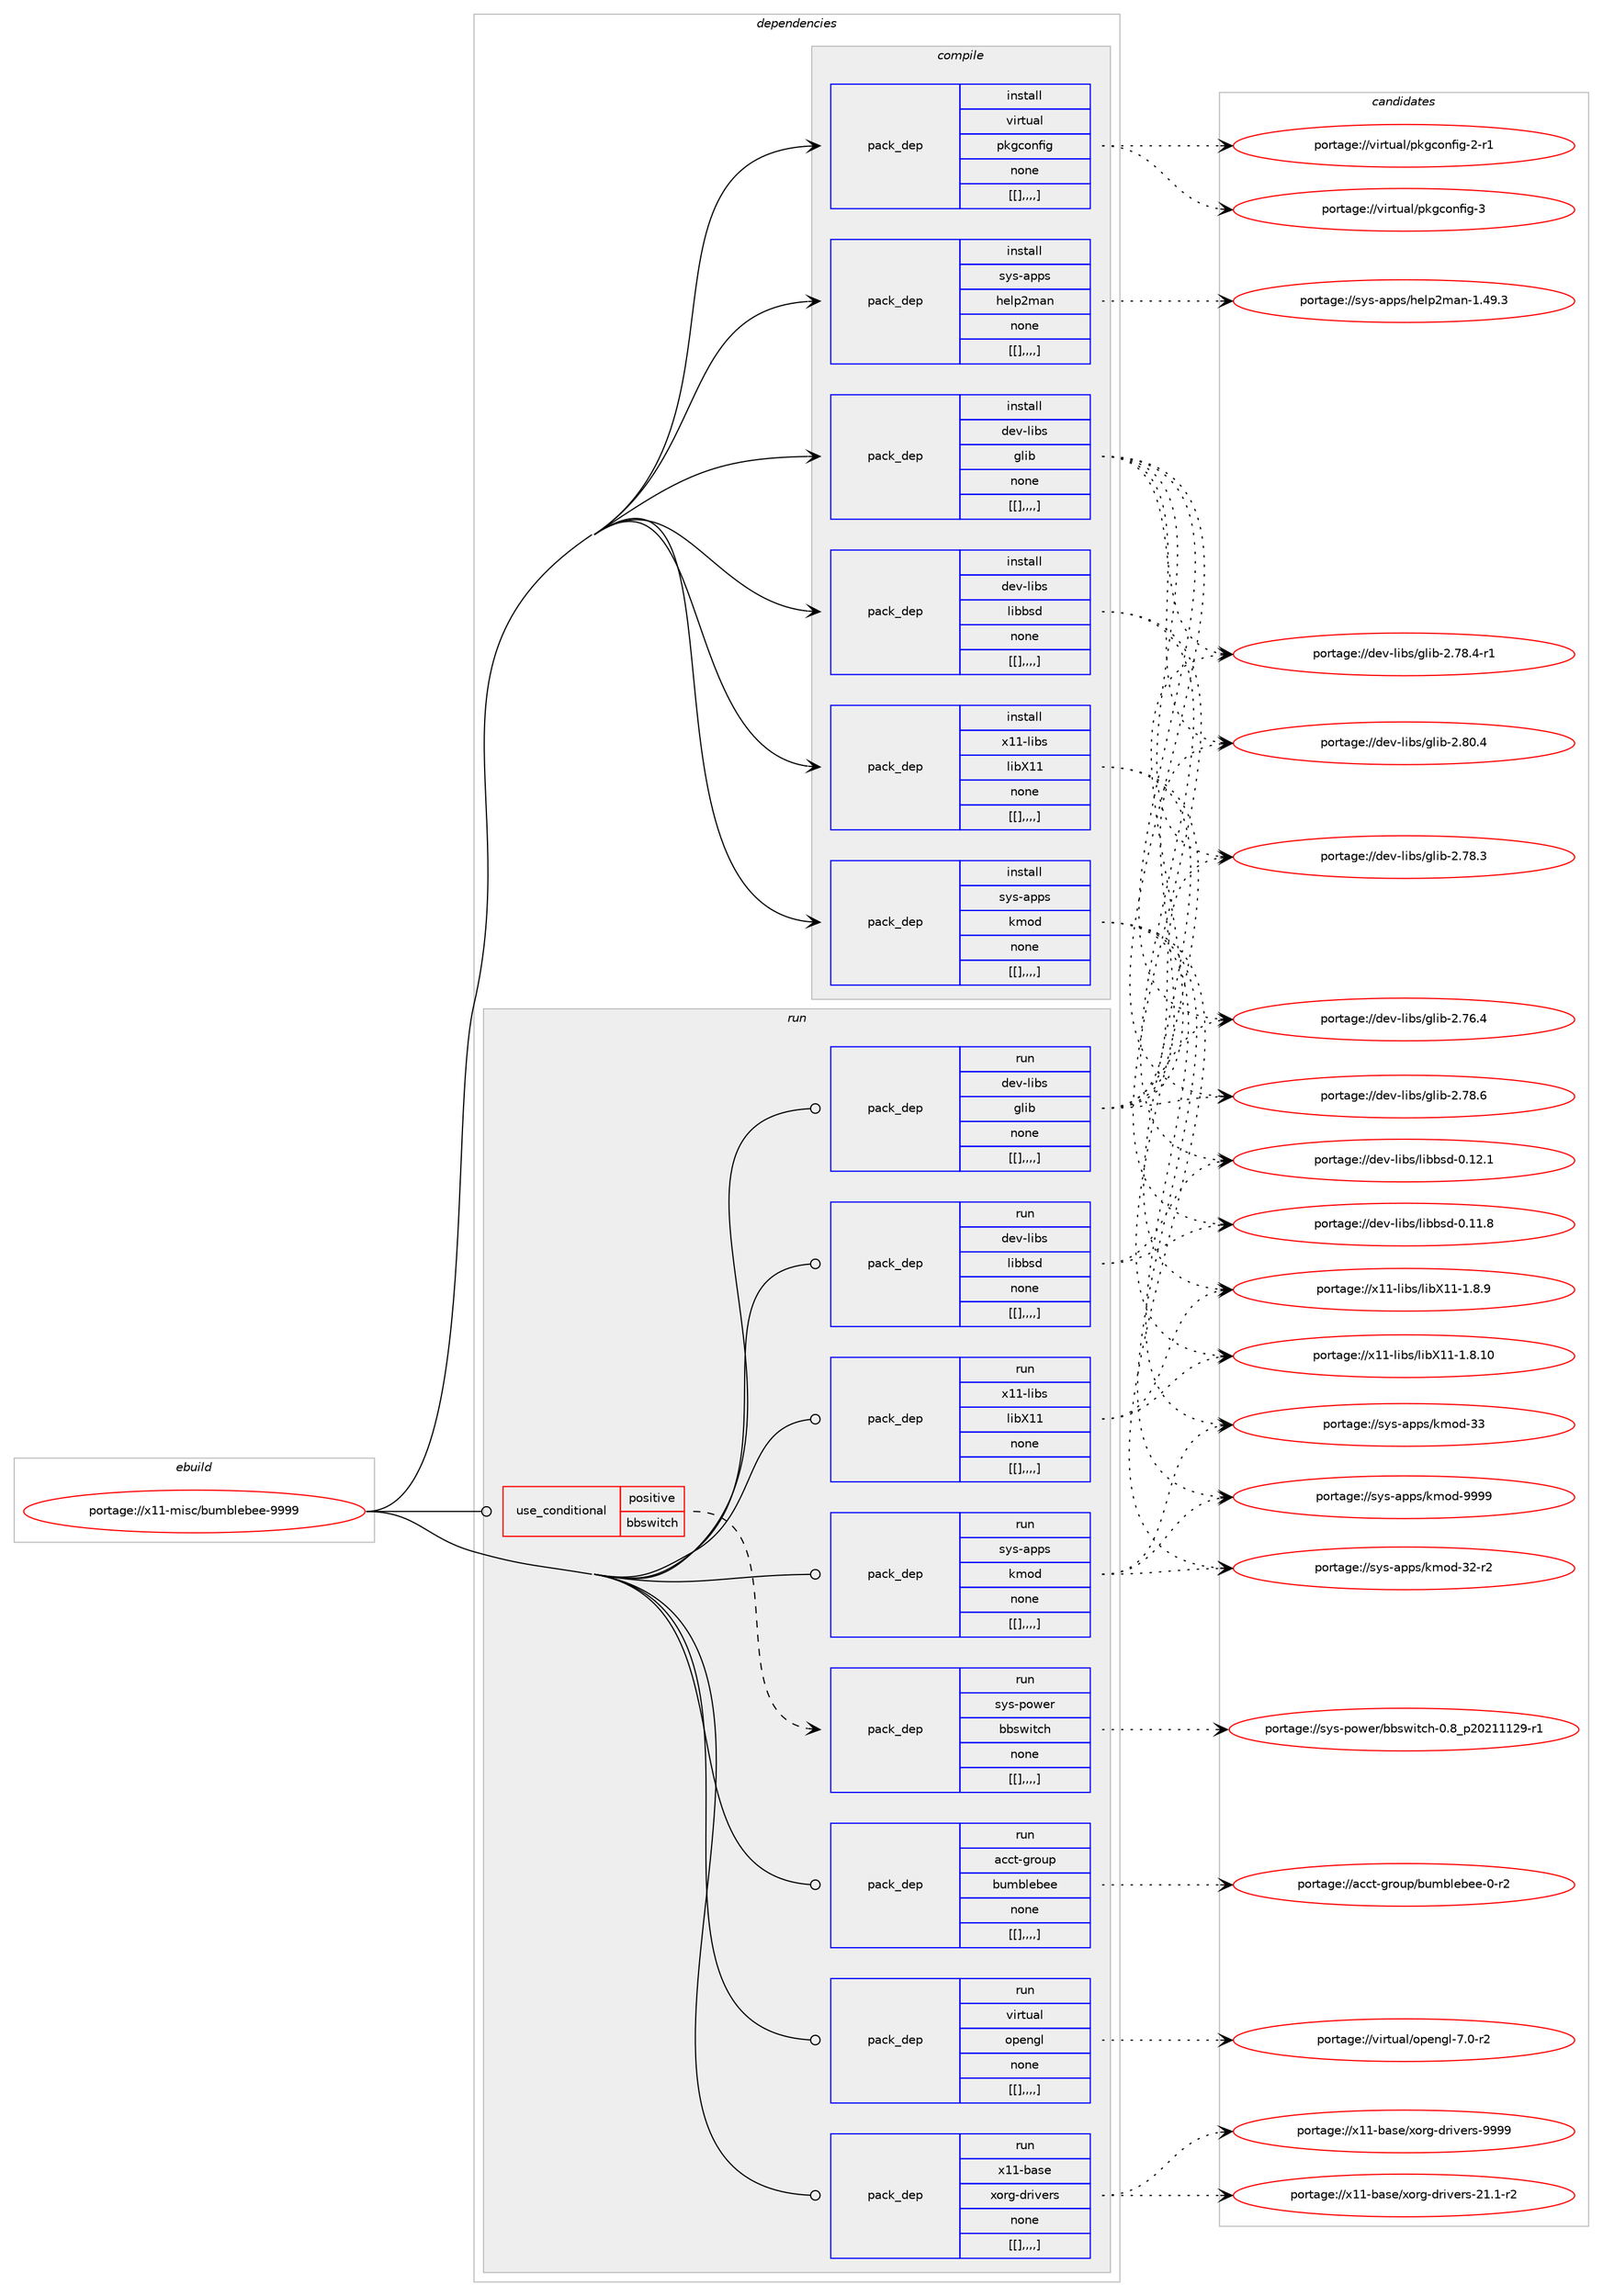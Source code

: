 digraph prolog {

# *************
# Graph options
# *************

newrank=true;
concentrate=true;
compound=true;
graph [rankdir=LR,fontname=Helvetica,fontsize=10,ranksep=1.5];#, ranksep=2.5, nodesep=0.2];
edge  [arrowhead=vee];
node  [fontname=Helvetica,fontsize=10];

# **********
# The ebuild
# **********

subgraph cluster_leftcol {
color=gray;
label=<<i>ebuild</i>>;
id [label="portage://x11-misc/bumblebee-9999", color=red, width=4, href="../x11-misc/bumblebee-9999.svg"];
}

# ****************
# The dependencies
# ****************

subgraph cluster_midcol {
color=gray;
label=<<i>dependencies</i>>;
subgraph cluster_compile {
fillcolor="#eeeeee";
style=filled;
label=<<i>compile</i>>;
subgraph pack348305 {
dependency478969 [label=<<TABLE BORDER="0" CELLBORDER="1" CELLSPACING="0" CELLPADDING="4" WIDTH="220"><TR><TD ROWSPAN="6" CELLPADDING="30">pack_dep</TD></TR><TR><TD WIDTH="110">install</TD></TR><TR><TD>dev-libs</TD></TR><TR><TD>glib</TD></TR><TR><TD>none</TD></TR><TR><TD>[[],,,,]</TD></TR></TABLE>>, shape=none, color=blue];
}
id:e -> dependency478969:w [weight=20,style="solid",arrowhead="vee"];
subgraph pack348306 {
dependency478970 [label=<<TABLE BORDER="0" CELLBORDER="1" CELLSPACING="0" CELLPADDING="4" WIDTH="220"><TR><TD ROWSPAN="6" CELLPADDING="30">pack_dep</TD></TR><TR><TD WIDTH="110">install</TD></TR><TR><TD>dev-libs</TD></TR><TR><TD>libbsd</TD></TR><TR><TD>none</TD></TR><TR><TD>[[],,,,]</TD></TR></TABLE>>, shape=none, color=blue];
}
id:e -> dependency478970:w [weight=20,style="solid",arrowhead="vee"];
subgraph pack348307 {
dependency478971 [label=<<TABLE BORDER="0" CELLBORDER="1" CELLSPACING="0" CELLPADDING="4" WIDTH="220"><TR><TD ROWSPAN="6" CELLPADDING="30">pack_dep</TD></TR><TR><TD WIDTH="110">install</TD></TR><TR><TD>sys-apps</TD></TR><TR><TD>help2man</TD></TR><TR><TD>none</TD></TR><TR><TD>[[],,,,]</TD></TR></TABLE>>, shape=none, color=blue];
}
id:e -> dependency478971:w [weight=20,style="solid",arrowhead="vee"];
subgraph pack348308 {
dependency478972 [label=<<TABLE BORDER="0" CELLBORDER="1" CELLSPACING="0" CELLPADDING="4" WIDTH="220"><TR><TD ROWSPAN="6" CELLPADDING="30">pack_dep</TD></TR><TR><TD WIDTH="110">install</TD></TR><TR><TD>sys-apps</TD></TR><TR><TD>kmod</TD></TR><TR><TD>none</TD></TR><TR><TD>[[],,,,]</TD></TR></TABLE>>, shape=none, color=blue];
}
id:e -> dependency478972:w [weight=20,style="solid",arrowhead="vee"];
subgraph pack348309 {
dependency478973 [label=<<TABLE BORDER="0" CELLBORDER="1" CELLSPACING="0" CELLPADDING="4" WIDTH="220"><TR><TD ROWSPAN="6" CELLPADDING="30">pack_dep</TD></TR><TR><TD WIDTH="110">install</TD></TR><TR><TD>virtual</TD></TR><TR><TD>pkgconfig</TD></TR><TR><TD>none</TD></TR><TR><TD>[[],,,,]</TD></TR></TABLE>>, shape=none, color=blue];
}
id:e -> dependency478973:w [weight=20,style="solid",arrowhead="vee"];
subgraph pack348310 {
dependency478974 [label=<<TABLE BORDER="0" CELLBORDER="1" CELLSPACING="0" CELLPADDING="4" WIDTH="220"><TR><TD ROWSPAN="6" CELLPADDING="30">pack_dep</TD></TR><TR><TD WIDTH="110">install</TD></TR><TR><TD>x11-libs</TD></TR><TR><TD>libX11</TD></TR><TR><TD>none</TD></TR><TR><TD>[[],,,,]</TD></TR></TABLE>>, shape=none, color=blue];
}
id:e -> dependency478974:w [weight=20,style="solid",arrowhead="vee"];
}
subgraph cluster_compileandrun {
fillcolor="#eeeeee";
style=filled;
label=<<i>compile and run</i>>;
}
subgraph cluster_run {
fillcolor="#eeeeee";
style=filled;
label=<<i>run</i>>;
subgraph cond127150 {
dependency478975 [label=<<TABLE BORDER="0" CELLBORDER="1" CELLSPACING="0" CELLPADDING="4"><TR><TD ROWSPAN="3" CELLPADDING="10">use_conditional</TD></TR><TR><TD>positive</TD></TR><TR><TD>bbswitch</TD></TR></TABLE>>, shape=none, color=red];
subgraph pack348311 {
dependency478976 [label=<<TABLE BORDER="0" CELLBORDER="1" CELLSPACING="0" CELLPADDING="4" WIDTH="220"><TR><TD ROWSPAN="6" CELLPADDING="30">pack_dep</TD></TR><TR><TD WIDTH="110">run</TD></TR><TR><TD>sys-power</TD></TR><TR><TD>bbswitch</TD></TR><TR><TD>none</TD></TR><TR><TD>[[],,,,]</TD></TR></TABLE>>, shape=none, color=blue];
}
dependency478975:e -> dependency478976:w [weight=20,style="dashed",arrowhead="vee"];
}
id:e -> dependency478975:w [weight=20,style="solid",arrowhead="odot"];
subgraph pack348312 {
dependency478977 [label=<<TABLE BORDER="0" CELLBORDER="1" CELLSPACING="0" CELLPADDING="4" WIDTH="220"><TR><TD ROWSPAN="6" CELLPADDING="30">pack_dep</TD></TR><TR><TD WIDTH="110">run</TD></TR><TR><TD>acct-group</TD></TR><TR><TD>bumblebee</TD></TR><TR><TD>none</TD></TR><TR><TD>[[],,,,]</TD></TR></TABLE>>, shape=none, color=blue];
}
id:e -> dependency478977:w [weight=20,style="solid",arrowhead="odot"];
subgraph pack348313 {
dependency478978 [label=<<TABLE BORDER="0" CELLBORDER="1" CELLSPACING="0" CELLPADDING="4" WIDTH="220"><TR><TD ROWSPAN="6" CELLPADDING="30">pack_dep</TD></TR><TR><TD WIDTH="110">run</TD></TR><TR><TD>dev-libs</TD></TR><TR><TD>glib</TD></TR><TR><TD>none</TD></TR><TR><TD>[[],,,,]</TD></TR></TABLE>>, shape=none, color=blue];
}
id:e -> dependency478978:w [weight=20,style="solid",arrowhead="odot"];
subgraph pack348314 {
dependency478979 [label=<<TABLE BORDER="0" CELLBORDER="1" CELLSPACING="0" CELLPADDING="4" WIDTH="220"><TR><TD ROWSPAN="6" CELLPADDING="30">pack_dep</TD></TR><TR><TD WIDTH="110">run</TD></TR><TR><TD>dev-libs</TD></TR><TR><TD>libbsd</TD></TR><TR><TD>none</TD></TR><TR><TD>[[],,,,]</TD></TR></TABLE>>, shape=none, color=blue];
}
id:e -> dependency478979:w [weight=20,style="solid",arrowhead="odot"];
subgraph pack348315 {
dependency478980 [label=<<TABLE BORDER="0" CELLBORDER="1" CELLSPACING="0" CELLPADDING="4" WIDTH="220"><TR><TD ROWSPAN="6" CELLPADDING="30">pack_dep</TD></TR><TR><TD WIDTH="110">run</TD></TR><TR><TD>sys-apps</TD></TR><TR><TD>kmod</TD></TR><TR><TD>none</TD></TR><TR><TD>[[],,,,]</TD></TR></TABLE>>, shape=none, color=blue];
}
id:e -> dependency478980:w [weight=20,style="solid",arrowhead="odot"];
subgraph pack348316 {
dependency478981 [label=<<TABLE BORDER="0" CELLBORDER="1" CELLSPACING="0" CELLPADDING="4" WIDTH="220"><TR><TD ROWSPAN="6" CELLPADDING="30">pack_dep</TD></TR><TR><TD WIDTH="110">run</TD></TR><TR><TD>virtual</TD></TR><TR><TD>opengl</TD></TR><TR><TD>none</TD></TR><TR><TD>[[],,,,]</TD></TR></TABLE>>, shape=none, color=blue];
}
id:e -> dependency478981:w [weight=20,style="solid",arrowhead="odot"];
subgraph pack348317 {
dependency478982 [label=<<TABLE BORDER="0" CELLBORDER="1" CELLSPACING="0" CELLPADDING="4" WIDTH="220"><TR><TD ROWSPAN="6" CELLPADDING="30">pack_dep</TD></TR><TR><TD WIDTH="110">run</TD></TR><TR><TD>x11-base</TD></TR><TR><TD>xorg-drivers</TD></TR><TR><TD>none</TD></TR><TR><TD>[[],,,,]</TD></TR></TABLE>>, shape=none, color=blue];
}
id:e -> dependency478982:w [weight=20,style="solid",arrowhead="odot"];
subgraph pack348318 {
dependency478983 [label=<<TABLE BORDER="0" CELLBORDER="1" CELLSPACING="0" CELLPADDING="4" WIDTH="220"><TR><TD ROWSPAN="6" CELLPADDING="30">pack_dep</TD></TR><TR><TD WIDTH="110">run</TD></TR><TR><TD>x11-libs</TD></TR><TR><TD>libX11</TD></TR><TR><TD>none</TD></TR><TR><TD>[[],,,,]</TD></TR></TABLE>>, shape=none, color=blue];
}
id:e -> dependency478983:w [weight=20,style="solid",arrowhead="odot"];
}
}

# **************
# The candidates
# **************

subgraph cluster_choices {
rank=same;
color=gray;
label=<<i>candidates</i>>;

subgraph choice348305 {
color=black;
nodesep=1;
choice1001011184510810598115471031081059845504656484652 [label="portage://dev-libs/glib-2.80.4", color=red, width=4,href="../dev-libs/glib-2.80.4.svg"];
choice1001011184510810598115471031081059845504655564654 [label="portage://dev-libs/glib-2.78.6", color=red, width=4,href="../dev-libs/glib-2.78.6.svg"];
choice10010111845108105981154710310810598455046555646524511449 [label="portage://dev-libs/glib-2.78.4-r1", color=red, width=4,href="../dev-libs/glib-2.78.4-r1.svg"];
choice1001011184510810598115471031081059845504655564651 [label="portage://dev-libs/glib-2.78.3", color=red, width=4,href="../dev-libs/glib-2.78.3.svg"];
choice1001011184510810598115471031081059845504655544652 [label="portage://dev-libs/glib-2.76.4", color=red, width=4,href="../dev-libs/glib-2.76.4.svg"];
dependency478969:e -> choice1001011184510810598115471031081059845504656484652:w [style=dotted,weight="100"];
dependency478969:e -> choice1001011184510810598115471031081059845504655564654:w [style=dotted,weight="100"];
dependency478969:e -> choice10010111845108105981154710310810598455046555646524511449:w [style=dotted,weight="100"];
dependency478969:e -> choice1001011184510810598115471031081059845504655564651:w [style=dotted,weight="100"];
dependency478969:e -> choice1001011184510810598115471031081059845504655544652:w [style=dotted,weight="100"];
}
subgraph choice348306 {
color=black;
nodesep=1;
choice100101118451081059811547108105989811510045484649504649 [label="portage://dev-libs/libbsd-0.12.1", color=red, width=4,href="../dev-libs/libbsd-0.12.1.svg"];
choice100101118451081059811547108105989811510045484649494656 [label="portage://dev-libs/libbsd-0.11.8", color=red, width=4,href="../dev-libs/libbsd-0.11.8.svg"];
dependency478970:e -> choice100101118451081059811547108105989811510045484649504649:w [style=dotted,weight="100"];
dependency478970:e -> choice100101118451081059811547108105989811510045484649494656:w [style=dotted,weight="100"];
}
subgraph choice348307 {
color=black;
nodesep=1;
choice115121115459711211211547104101108112501099711045494652574651 [label="portage://sys-apps/help2man-1.49.3", color=red, width=4,href="../sys-apps/help2man-1.49.3.svg"];
dependency478971:e -> choice115121115459711211211547104101108112501099711045494652574651:w [style=dotted,weight="100"];
}
subgraph choice348308 {
color=black;
nodesep=1;
choice1151211154597112112115471071091111004557575757 [label="portage://sys-apps/kmod-9999", color=red, width=4,href="../sys-apps/kmod-9999.svg"];
choice115121115459711211211547107109111100455151 [label="portage://sys-apps/kmod-33", color=red, width=4,href="../sys-apps/kmod-33.svg"];
choice1151211154597112112115471071091111004551504511450 [label="portage://sys-apps/kmod-32-r2", color=red, width=4,href="../sys-apps/kmod-32-r2.svg"];
dependency478972:e -> choice1151211154597112112115471071091111004557575757:w [style=dotted,weight="100"];
dependency478972:e -> choice115121115459711211211547107109111100455151:w [style=dotted,weight="100"];
dependency478972:e -> choice1151211154597112112115471071091111004551504511450:w [style=dotted,weight="100"];
}
subgraph choice348309 {
color=black;
nodesep=1;
choice1181051141161179710847112107103991111101021051034551 [label="portage://virtual/pkgconfig-3", color=red, width=4,href="../virtual/pkgconfig-3.svg"];
choice11810511411611797108471121071039911111010210510345504511449 [label="portage://virtual/pkgconfig-2-r1", color=red, width=4,href="../virtual/pkgconfig-2-r1.svg"];
dependency478973:e -> choice1181051141161179710847112107103991111101021051034551:w [style=dotted,weight="100"];
dependency478973:e -> choice11810511411611797108471121071039911111010210510345504511449:w [style=dotted,weight="100"];
}
subgraph choice348310 {
color=black;
nodesep=1;
choice12049494510810598115471081059888494945494656464948 [label="portage://x11-libs/libX11-1.8.10", color=red, width=4,href="../x11-libs/libX11-1.8.10.svg"];
choice120494945108105981154710810598884949454946564657 [label="portage://x11-libs/libX11-1.8.9", color=red, width=4,href="../x11-libs/libX11-1.8.9.svg"];
dependency478974:e -> choice12049494510810598115471081059888494945494656464948:w [style=dotted,weight="100"];
dependency478974:e -> choice120494945108105981154710810598884949454946564657:w [style=dotted,weight="100"];
}
subgraph choice348311 {
color=black;
nodesep=1;
choice1151211154511211111910111447989811511910511699104454846569511250485049494950574511449 [label="portage://sys-power/bbswitch-0.8_p20211129-r1", color=red, width=4,href="../sys-power/bbswitch-0.8_p20211129-r1.svg"];
dependency478976:e -> choice1151211154511211111910111447989811511910511699104454846569511250485049494950574511449:w [style=dotted,weight="100"];
}
subgraph choice348312 {
color=black;
nodesep=1;
choice979999116451031141111171124798117109981081019810110145484511450 [label="portage://acct-group/bumblebee-0-r2", color=red, width=4,href="../acct-group/bumblebee-0-r2.svg"];
dependency478977:e -> choice979999116451031141111171124798117109981081019810110145484511450:w [style=dotted,weight="100"];
}
subgraph choice348313 {
color=black;
nodesep=1;
choice1001011184510810598115471031081059845504656484652 [label="portage://dev-libs/glib-2.80.4", color=red, width=4,href="../dev-libs/glib-2.80.4.svg"];
choice1001011184510810598115471031081059845504655564654 [label="portage://dev-libs/glib-2.78.6", color=red, width=4,href="../dev-libs/glib-2.78.6.svg"];
choice10010111845108105981154710310810598455046555646524511449 [label="portage://dev-libs/glib-2.78.4-r1", color=red, width=4,href="../dev-libs/glib-2.78.4-r1.svg"];
choice1001011184510810598115471031081059845504655564651 [label="portage://dev-libs/glib-2.78.3", color=red, width=4,href="../dev-libs/glib-2.78.3.svg"];
choice1001011184510810598115471031081059845504655544652 [label="portage://dev-libs/glib-2.76.4", color=red, width=4,href="../dev-libs/glib-2.76.4.svg"];
dependency478978:e -> choice1001011184510810598115471031081059845504656484652:w [style=dotted,weight="100"];
dependency478978:e -> choice1001011184510810598115471031081059845504655564654:w [style=dotted,weight="100"];
dependency478978:e -> choice10010111845108105981154710310810598455046555646524511449:w [style=dotted,weight="100"];
dependency478978:e -> choice1001011184510810598115471031081059845504655564651:w [style=dotted,weight="100"];
dependency478978:e -> choice1001011184510810598115471031081059845504655544652:w [style=dotted,weight="100"];
}
subgraph choice348314 {
color=black;
nodesep=1;
choice100101118451081059811547108105989811510045484649504649 [label="portage://dev-libs/libbsd-0.12.1", color=red, width=4,href="../dev-libs/libbsd-0.12.1.svg"];
choice100101118451081059811547108105989811510045484649494656 [label="portage://dev-libs/libbsd-0.11.8", color=red, width=4,href="../dev-libs/libbsd-0.11.8.svg"];
dependency478979:e -> choice100101118451081059811547108105989811510045484649504649:w [style=dotted,weight="100"];
dependency478979:e -> choice100101118451081059811547108105989811510045484649494656:w [style=dotted,weight="100"];
}
subgraph choice348315 {
color=black;
nodesep=1;
choice1151211154597112112115471071091111004557575757 [label="portage://sys-apps/kmod-9999", color=red, width=4,href="../sys-apps/kmod-9999.svg"];
choice115121115459711211211547107109111100455151 [label="portage://sys-apps/kmod-33", color=red, width=4,href="../sys-apps/kmod-33.svg"];
choice1151211154597112112115471071091111004551504511450 [label="portage://sys-apps/kmod-32-r2", color=red, width=4,href="../sys-apps/kmod-32-r2.svg"];
dependency478980:e -> choice1151211154597112112115471071091111004557575757:w [style=dotted,weight="100"];
dependency478980:e -> choice115121115459711211211547107109111100455151:w [style=dotted,weight="100"];
dependency478980:e -> choice1151211154597112112115471071091111004551504511450:w [style=dotted,weight="100"];
}
subgraph choice348316 {
color=black;
nodesep=1;
choice1181051141161179710847111112101110103108455546484511450 [label="portage://virtual/opengl-7.0-r2", color=red, width=4,href="../virtual/opengl-7.0-r2.svg"];
dependency478981:e -> choice1181051141161179710847111112101110103108455546484511450:w [style=dotted,weight="100"];
}
subgraph choice348317 {
color=black;
nodesep=1;
choice120494945989711510147120111114103451001141051181011141154557575757 [label="portage://x11-base/xorg-drivers-9999", color=red, width=4,href="../x11-base/xorg-drivers-9999.svg"];
choice1204949459897115101471201111141034510011410511810111411545504946494511450 [label="portage://x11-base/xorg-drivers-21.1-r2", color=red, width=4,href="../x11-base/xorg-drivers-21.1-r2.svg"];
dependency478982:e -> choice120494945989711510147120111114103451001141051181011141154557575757:w [style=dotted,weight="100"];
dependency478982:e -> choice1204949459897115101471201111141034510011410511810111411545504946494511450:w [style=dotted,weight="100"];
}
subgraph choice348318 {
color=black;
nodesep=1;
choice12049494510810598115471081059888494945494656464948 [label="portage://x11-libs/libX11-1.8.10", color=red, width=4,href="../x11-libs/libX11-1.8.10.svg"];
choice120494945108105981154710810598884949454946564657 [label="portage://x11-libs/libX11-1.8.9", color=red, width=4,href="../x11-libs/libX11-1.8.9.svg"];
dependency478983:e -> choice12049494510810598115471081059888494945494656464948:w [style=dotted,weight="100"];
dependency478983:e -> choice120494945108105981154710810598884949454946564657:w [style=dotted,weight="100"];
}
}

}

